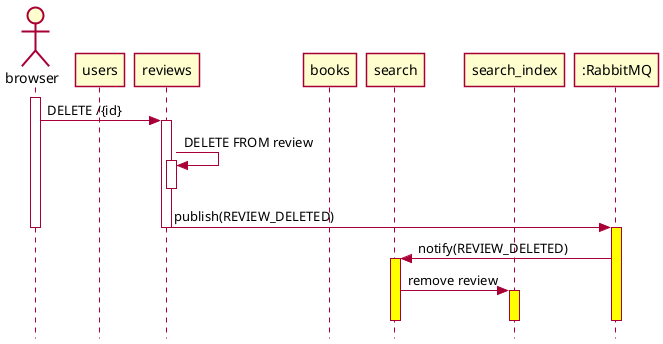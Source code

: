 @startuml

skin rose
skinparam style strictuml
skinparam backgroundColor transparent

actor browser
participant users
participant reviews
participant books
participant search
participant search_index
participant ":RabbitMQ" as RabbitMQ

activate browser

browser -> reviews ++ : DELETE /{id}
reviews -> reviews ++ : DELETE FROM review
deactivate reviews
reviews -> RabbitMQ --++ #yellow : publish(REVIEW_DELETED)
deactivate browser

RabbitMQ -> search ++ #yellow : notify(REVIEW_DELETED)
search -> search_index ++ #yellow : remove review
deactivate search_index
deactivate search
deactivate RabbitMQ

@enduml

